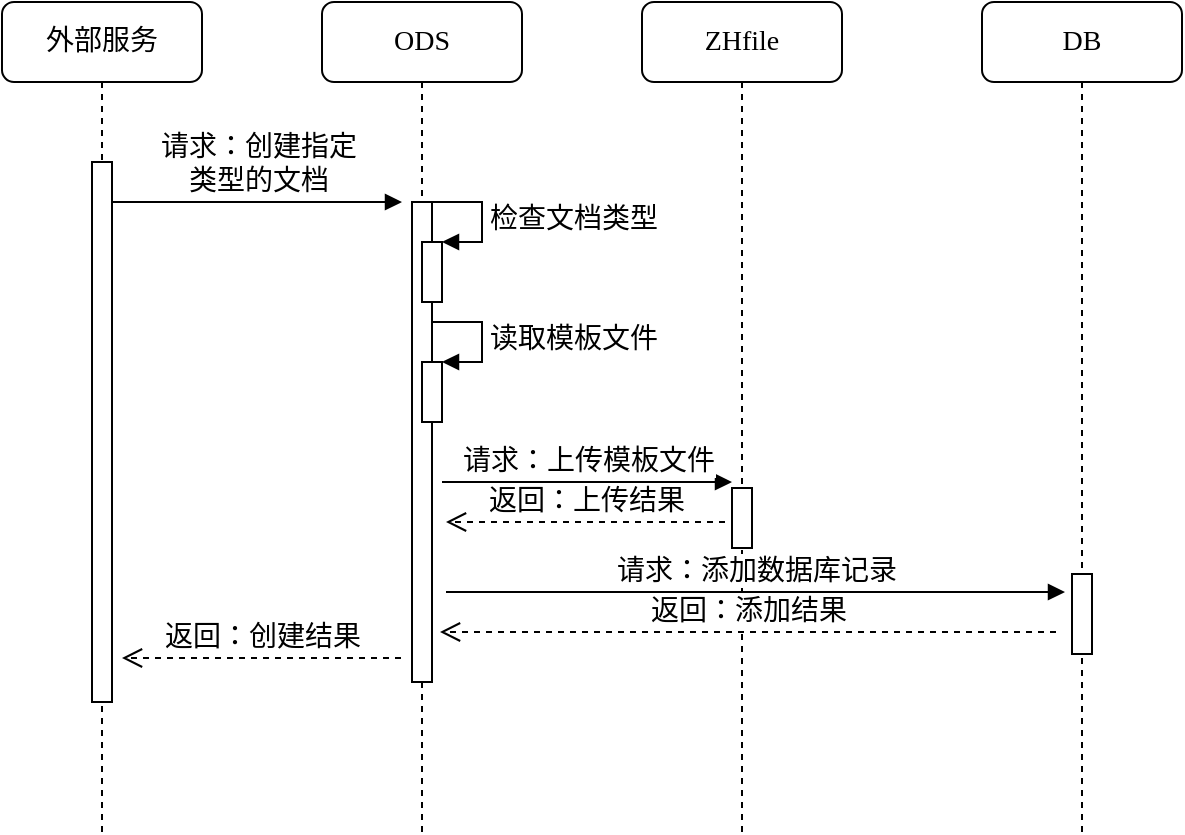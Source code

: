 <mxfile version="13.4.0" type="github" pages="3">
  <diagram name="新建文档" id="13e1069c-82ec-6db2-03f1-153e76fe0fe0">
    <mxGraphModel dx="1035" dy="594" grid="0" gridSize="10" guides="1" tooltips="1" connect="1" arrows="1" fold="1" page="1" pageScale="1" pageWidth="1100" pageHeight="850" background="#ffffff" math="0" shadow="0">
      <root>
        <mxCell id="0" />
        <mxCell id="1" parent="0" />
        <mxCell id="7baba1c4bc27f4b0-3" value="ZHfile" style="shape=umlLifeline;perimeter=lifelinePerimeter;whiteSpace=wrap;html=1;container=1;collapsible=0;recursiveResize=0;outlineConnect=0;rounded=1;shadow=0;comic=0;labelBackgroundColor=none;strokeWidth=1;fontFamily=Verdana;fontSize=14;align=center;" parent="1" vertex="1">
          <mxGeometry x="420" y="70" width="100" height="415" as="geometry" />
        </mxCell>
        <mxCell id="g4T6d2iYPboIvBaNh60P-17" value="" style="html=1;points=[];perimeter=orthogonalPerimeter;fontSize=14;" vertex="1" parent="7baba1c4bc27f4b0-3">
          <mxGeometry x="45" y="243" width="10" height="30" as="geometry" />
        </mxCell>
        <mxCell id="7baba1c4bc27f4b0-8" value="外部服务" style="shape=umlLifeline;perimeter=lifelinePerimeter;whiteSpace=wrap;html=1;container=1;collapsible=0;recursiveResize=0;outlineConnect=0;rounded=1;shadow=0;comic=0;labelBackgroundColor=none;strokeWidth=1;fontFamily=Verdana;fontSize=14;align=center;" parent="1" vertex="1">
          <mxGeometry x="100" y="70" width="100" height="415" as="geometry" />
        </mxCell>
        <mxCell id="ScZb6ETyKw-qmioLGa1e-3" value="DB" style="shape=umlLifeline;perimeter=lifelinePerimeter;whiteSpace=wrap;html=1;container=1;collapsible=0;recursiveResize=0;outlineConnect=0;rounded=1;shadow=0;comic=0;labelBackgroundColor=none;strokeWidth=1;fontFamily=Verdana;fontSize=14;align=center;" parent="1" vertex="1">
          <mxGeometry x="590" y="70" width="100" height="415" as="geometry" />
        </mxCell>
        <mxCell id="g4T6d2iYPboIvBaNh60P-19" value="" style="html=1;points=[];perimeter=orthogonalPerimeter;fontSize=14;" vertex="1" parent="ScZb6ETyKw-qmioLGa1e-3">
          <mxGeometry x="45" y="286" width="10" height="40" as="geometry" />
        </mxCell>
        <mxCell id="g4T6d2iYPboIvBaNh60P-6" value="ODS" style="shape=umlLifeline;perimeter=lifelinePerimeter;whiteSpace=wrap;html=1;container=1;collapsible=0;recursiveResize=0;outlineConnect=0;rounded=1;shadow=0;comic=0;labelBackgroundColor=none;strokeWidth=1;fontFamily=Verdana;fontSize=14;align=center;" vertex="1" parent="1">
          <mxGeometry x="260" y="70" width="100" height="415" as="geometry" />
        </mxCell>
        <mxCell id="g4T6d2iYPboIvBaNh60P-10" value="" style="html=1;points=[];perimeter=orthogonalPerimeter;fontSize=14;" vertex="1" parent="g4T6d2iYPboIvBaNh60P-6">
          <mxGeometry x="45" y="100" width="10" height="240" as="geometry" />
        </mxCell>
        <mxCell id="g4T6d2iYPboIvBaNh60P-7" value="" style="html=1;points=[];perimeter=orthogonalPerimeter;fontSize=14;" vertex="1" parent="1">
          <mxGeometry x="145" y="150" width="10" height="270" as="geometry" />
        </mxCell>
        <mxCell id="g4T6d2iYPboIvBaNh60P-8" value="请求：创建指定&lt;br&gt;类型的文档" style="html=1;verticalAlign=bottom;endArrow=block;fontSize=14;" edge="1" parent="1">
          <mxGeometry width="80" relative="1" as="geometry">
            <mxPoint x="155" y="170" as="sourcePoint" />
            <mxPoint x="300" y="170" as="targetPoint" />
          </mxGeometry>
        </mxCell>
        <mxCell id="g4T6d2iYPboIvBaNh60P-12" value="" style="html=1;points=[];perimeter=orthogonalPerimeter;fontSize=14;" vertex="1" parent="1">
          <mxGeometry x="310" y="190" width="10" height="30" as="geometry" />
        </mxCell>
        <mxCell id="g4T6d2iYPboIvBaNh60P-13" value="检查文档类型" style="edgeStyle=orthogonalEdgeStyle;html=1;align=left;spacingLeft=2;endArrow=block;rounded=0;entryX=1;entryY=0;fontSize=14;" edge="1" target="g4T6d2iYPboIvBaNh60P-12" parent="1">
          <mxGeometry relative="1" as="geometry">
            <mxPoint x="315" y="170" as="sourcePoint" />
            <Array as="points">
              <mxPoint x="340" y="170" />
            </Array>
          </mxGeometry>
        </mxCell>
        <mxCell id="g4T6d2iYPboIvBaNh60P-14" value="" style="html=1;points=[];perimeter=orthogonalPerimeter;fontSize=14;" vertex="1" parent="1">
          <mxGeometry x="310" y="250" width="10" height="30" as="geometry" />
        </mxCell>
        <mxCell id="g4T6d2iYPboIvBaNh60P-15" value="读取模板文件" style="edgeStyle=orthogonalEdgeStyle;html=1;align=left;spacingLeft=2;endArrow=block;rounded=0;entryX=1;entryY=0;fontSize=14;" edge="1" parent="1" target="g4T6d2iYPboIvBaNh60P-14">
          <mxGeometry relative="1" as="geometry">
            <mxPoint x="315" y="230" as="sourcePoint" />
            <Array as="points">
              <mxPoint x="340" y="230" />
            </Array>
          </mxGeometry>
        </mxCell>
        <mxCell id="g4T6d2iYPboIvBaNh60P-16" value="请求：上传模板文件" style="html=1;verticalAlign=bottom;endArrow=block;fontSize=14;" edge="1" parent="1">
          <mxGeometry width="80" relative="1" as="geometry">
            <mxPoint x="320" y="310" as="sourcePoint" />
            <mxPoint x="465" y="310" as="targetPoint" />
          </mxGeometry>
        </mxCell>
        <mxCell id="g4T6d2iYPboIvBaNh60P-18" value="返回：上传结果" style="html=1;verticalAlign=bottom;endArrow=open;dashed=1;endSize=8;fontSize=14;" edge="1" parent="1">
          <mxGeometry relative="1" as="geometry">
            <mxPoint x="461.5" y="330" as="sourcePoint" />
            <mxPoint x="322" y="330" as="targetPoint" />
          </mxGeometry>
        </mxCell>
        <mxCell id="g4T6d2iYPboIvBaNh60P-20" value="请求：添加数据库记录" style="html=1;verticalAlign=bottom;endArrow=block;fontSize=14;" edge="1" parent="1">
          <mxGeometry width="80" relative="1" as="geometry">
            <mxPoint x="322" y="365" as="sourcePoint" />
            <mxPoint x="631.5" y="365" as="targetPoint" />
          </mxGeometry>
        </mxCell>
        <mxCell id="g4T6d2iYPboIvBaNh60P-21" value="返回：添加结果" style="html=1;verticalAlign=bottom;endArrow=open;dashed=1;endSize=8;fontSize=14;" edge="1" parent="1">
          <mxGeometry relative="1" as="geometry">
            <mxPoint x="627" y="385" as="sourcePoint" />
            <mxPoint x="319" y="385" as="targetPoint" />
          </mxGeometry>
        </mxCell>
        <mxCell id="g4T6d2iYPboIvBaNh60P-22" value="返回：创建结果" style="html=1;verticalAlign=bottom;endArrow=open;dashed=1;endSize=8;fontSize=14;" edge="1" parent="1">
          <mxGeometry relative="1" as="geometry">
            <mxPoint x="299.5" y="398" as="sourcePoint" />
            <mxPoint x="160" y="398" as="targetPoint" />
          </mxGeometry>
        </mxCell>
      </root>
    </mxGraphModel>
  </diagram>
  <diagram id="bXOc3aZIyaEYclylDKD1" name="文档预览">
    <mxGraphModel dx="1035" dy="594" grid="0" gridSize="10" guides="1" tooltips="1" connect="1" arrows="1" fold="1" page="1" pageScale="1" pageWidth="827" pageHeight="1169" math="0" shadow="0">
      <root>
        <mxCell id="-NKXj8FeHIiiTP4PEo81-0" />
        <mxCell id="-NKXj8FeHIiiTP4PEo81-1" parent="-NKXj8FeHIiiTP4PEo81-0" />
        <mxCell id="FFshxRW6AexErY_D67NR-0" value="ZHfile" style="shape=umlLifeline;perimeter=lifelinePerimeter;whiteSpace=wrap;html=1;container=1;collapsible=0;recursiveResize=0;outlineConnect=0;rounded=1;shadow=0;comic=0;labelBackgroundColor=none;strokeWidth=1;fontFamily=Verdana;fontSize=14;align=center;" vertex="1" parent="-NKXj8FeHIiiTP4PEo81-1">
          <mxGeometry x="474" y="70" width="100" height="311" as="geometry" />
        </mxCell>
        <mxCell id="FFshxRW6AexErY_D67NR-2" value="外部服务" style="shape=umlLifeline;perimeter=lifelinePerimeter;whiteSpace=wrap;html=1;container=1;collapsible=0;recursiveResize=0;outlineConnect=0;rounded=1;shadow=0;comic=0;labelBackgroundColor=none;strokeWidth=1;fontFamily=Verdana;fontSize=14;align=center;" vertex="1" parent="-NKXj8FeHIiiTP4PEo81-1">
          <mxGeometry x="100" y="70" width="100" height="337" as="geometry" />
        </mxCell>
        <mxCell id="FFshxRW6AexErY_D67NR-3" value="DB" style="shape=umlLifeline;perimeter=lifelinePerimeter;whiteSpace=wrap;html=1;container=1;collapsible=0;recursiveResize=0;outlineConnect=0;rounded=1;shadow=0;comic=0;labelBackgroundColor=none;strokeWidth=1;fontFamily=Verdana;fontSize=14;align=center;" vertex="1" parent="-NKXj8FeHIiiTP4PEo81-1">
          <mxGeometry x="590" y="70" width="100" height="318" as="geometry" />
        </mxCell>
        <mxCell id="FFshxRW6AexErY_D67NR-5" value="ODS" style="shape=umlLifeline;perimeter=lifelinePerimeter;whiteSpace=wrap;html=1;container=1;collapsible=0;recursiveResize=0;outlineConnect=0;rounded=1;shadow=0;comic=0;labelBackgroundColor=none;strokeWidth=1;fontFamily=Verdana;fontSize=14;align=center;" vertex="1" parent="-NKXj8FeHIiiTP4PEo81-1">
          <mxGeometry x="260" y="70" width="100" height="338" as="geometry" />
        </mxCell>
        <mxCell id="FFshxRW6AexErY_D67NR-6" value="" style="html=1;points=[];perimeter=orthogonalPerimeter;fontSize=14;" vertex="1" parent="FFshxRW6AexErY_D67NR-5">
          <mxGeometry x="45" y="100" width="10" height="56" as="geometry" />
        </mxCell>
        <mxCell id="kAEc5y3yNMpdUWTERr90-6" value="" style="html=1;points=[];perimeter=orthogonalPerimeter;fontSize=14;" vertex="1" parent="FFshxRW6AexErY_D67NR-5">
          <mxGeometry x="45" y="279" width="10" height="47" as="geometry" />
        </mxCell>
        <mxCell id="jFpV7d8zoKhzzalT4Hkj-0" value="" style="html=1;points=[];perimeter=orthogonalPerimeter;fontSize=14;" vertex="1" parent="FFshxRW6AexErY_D67NR-5">
          <mxGeometry x="48" y="182" width="10" height="56" as="geometry" />
        </mxCell>
        <mxCell id="jFpV7d8zoKhzzalT4Hkj-1" value="" style="html=1;points=[];perimeter=orthogonalPerimeter;fontSize=14;" vertex="1" parent="FFshxRW6AexErY_D67NR-5">
          <mxGeometry x="53" y="202" width="10" height="21" as="geometry" />
        </mxCell>
        <mxCell id="jFpV7d8zoKhzzalT4Hkj-2" value="配置文档编辑器参数&lt;br&gt;生成URL" style="edgeStyle=orthogonalEdgeStyle;html=1;align=left;spacingLeft=2;endArrow=block;rounded=0;entryX=1;entryY=0;fontSize=14;" edge="1" parent="FFshxRW6AexErY_D67NR-5" target="jFpV7d8zoKhzzalT4Hkj-1">
          <mxGeometry relative="1" as="geometry">
            <mxPoint x="58" y="182" as="sourcePoint" />
            <Array as="points">
              <mxPoint x="83" y="182" />
            </Array>
          </mxGeometry>
        </mxCell>
        <mxCell id="FFshxRW6AexErY_D67NR-7" value="" style="html=1;points=[];perimeter=orthogonalPerimeter;fontSize=14;" vertex="1" parent="-NKXj8FeHIiiTP4PEo81-1">
          <mxGeometry x="145" y="150" width="10" height="244" as="geometry" />
        </mxCell>
        <mxCell id="FFshxRW6AexErY_D67NR-8" value="请求：检查指定&lt;br&gt;文档是否可以预览" style="html=1;verticalAlign=bottom;endArrow=block;fontSize=14;" edge="1" parent="-NKXj8FeHIiiTP4PEo81-1">
          <mxGeometry width="80" relative="1" as="geometry">
            <mxPoint x="155" y="170" as="sourcePoint" />
            <mxPoint x="300" y="170" as="targetPoint" />
          </mxGeometry>
        </mxCell>
        <mxCell id="FFshxRW6AexErY_D67NR-9" value="" style="html=1;points=[];perimeter=orthogonalPerimeter;fontSize=14;" vertex="1" parent="-NKXj8FeHIiiTP4PEo81-1">
          <mxGeometry x="310" y="190" width="10" height="21" as="geometry" />
        </mxCell>
        <mxCell id="FFshxRW6AexErY_D67NR-10" value="检查文档&lt;br&gt;是否可以预览" style="edgeStyle=orthogonalEdgeStyle;html=1;align=left;spacingLeft=2;endArrow=block;rounded=0;entryX=1;entryY=0;fontSize=14;" edge="1" parent="-NKXj8FeHIiiTP4PEo81-1" target="FFshxRW6AexErY_D67NR-9">
          <mxGeometry relative="1" as="geometry">
            <mxPoint x="315" y="170" as="sourcePoint" />
            <Array as="points">
              <mxPoint x="340" y="170" />
            </Array>
          </mxGeometry>
        </mxCell>
        <mxCell id="FFshxRW6AexErY_D67NR-11" value="" style="html=1;points=[];perimeter=orthogonalPerimeter;fontSize=14;" vertex="1" parent="-NKXj8FeHIiiTP4PEo81-1">
          <mxGeometry x="310" y="364" width="10" height="16" as="geometry" />
        </mxCell>
        <mxCell id="FFshxRW6AexErY_D67NR-12" value="检查参数合法性" style="edgeStyle=orthogonalEdgeStyle;html=1;align=left;spacingLeft=2;endArrow=block;rounded=0;entryX=1;entryY=0;fontSize=14;" edge="1" parent="-NKXj8FeHIiiTP4PEo81-1" target="FFshxRW6AexErY_D67NR-11">
          <mxGeometry relative="1" as="geometry">
            <mxPoint x="315" y="352" as="sourcePoint" />
            <Array as="points">
              <mxPoint x="340" y="352" />
            </Array>
          </mxGeometry>
        </mxCell>
        <mxCell id="FFshxRW6AexErY_D67NR-17" value="返回：文档预览地址" style="html=1;verticalAlign=bottom;endArrow=open;dashed=1;endSize=8;fontSize=14;" edge="1" parent="-NKXj8FeHIiiTP4PEo81-1">
          <mxGeometry relative="1" as="geometry">
            <mxPoint x="302.5" y="300" as="sourcePoint" />
            <mxPoint x="163" y="300" as="targetPoint" />
          </mxGeometry>
        </mxCell>
        <mxCell id="FFshxRW6AexErY_D67NR-18" value="返回：检查结果" style="html=1;verticalAlign=bottom;endArrow=open;dashed=1;endSize=8;fontSize=14;" edge="1" parent="-NKXj8FeHIiiTP4PEo81-1">
          <mxGeometry relative="1" as="geometry">
            <mxPoint x="299.5" y="217" as="sourcePoint" />
            <mxPoint x="160" y="217" as="targetPoint" />
          </mxGeometry>
        </mxCell>
        <mxCell id="kAEc5y3yNMpdUWTERr90-3" value="请求：预览指定文档" style="html=1;verticalAlign=bottom;endArrow=block;fontSize=14;" edge="1" parent="-NKXj8FeHIiiTP4PEo81-1">
          <mxGeometry width="80" relative="1" as="geometry">
            <mxPoint x="159" y="265" as="sourcePoint" />
            <mxPoint x="304" y="265" as="targetPoint" />
          </mxGeometry>
        </mxCell>
        <mxCell id="kAEc5y3yNMpdUWTERr90-5" value="访问文档预览页面" style="html=1;verticalAlign=bottom;endArrow=block;fontSize=14;" edge="1" parent="-NKXj8FeHIiiTP4PEo81-1">
          <mxGeometry width="80" relative="1" as="geometry">
            <mxPoint x="159" y="355" as="sourcePoint" />
            <mxPoint x="304" y="355" as="targetPoint" />
          </mxGeometry>
        </mxCell>
        <mxCell id="kAEc5y3yNMpdUWTERr90-7" value="返回：文档预览内容" style="html=1;verticalAlign=bottom;endArrow=open;dashed=1;endSize=8;fontSize=14;" edge="1" parent="-NKXj8FeHIiiTP4PEo81-1">
          <mxGeometry relative="1" as="geometry">
            <mxPoint x="305.5" y="390" as="sourcePoint" />
            <mxPoint x="157" y="390" as="targetPoint" />
          </mxGeometry>
        </mxCell>
      </root>
    </mxGraphModel>
  </diagram>
  <diagram id="Rp7hK_CDcfmWINH8AtH2" name="文档编辑">
    <mxGraphModel dx="1035" dy="594" grid="1" gridSize="10" guides="1" tooltips="1" connect="1" arrows="1" fold="1" page="1" pageScale="1" pageWidth="827" pageHeight="1169" math="0" shadow="0">
      <root>
        <mxCell id="UEGy6zOsXdSPRU7s7sRE-0" />
        <mxCell id="UEGy6zOsXdSPRU7s7sRE-1" parent="UEGy6zOsXdSPRU7s7sRE-0" />
        <mxCell id="NGS-09BJn5TKwVsRdB1O-0" value="ZHfile" style="shape=umlLifeline;perimeter=lifelinePerimeter;whiteSpace=wrap;html=1;container=1;collapsible=0;recursiveResize=0;outlineConnect=0;rounded=1;shadow=0;comic=0;labelBackgroundColor=none;strokeWidth=1;fontFamily=Verdana;fontSize=14;align=center;" vertex="1" parent="UEGy6zOsXdSPRU7s7sRE-1">
          <mxGeometry x="474" y="70" width="100" height="330" as="geometry" />
        </mxCell>
        <mxCell id="NGS-09BJn5TKwVsRdB1O-2" value="DB" style="shape=umlLifeline;perimeter=lifelinePerimeter;whiteSpace=wrap;html=1;container=1;collapsible=0;recursiveResize=0;outlineConnect=0;rounded=1;shadow=0;comic=0;labelBackgroundColor=none;strokeWidth=1;fontFamily=Verdana;fontSize=14;align=center;" vertex="1" parent="UEGy6zOsXdSPRU7s7sRE-1">
          <mxGeometry x="590" y="70" width="100" height="340" as="geometry" />
        </mxCell>
        <mxCell id="NGS-09BJn5TKwVsRdB1O-3" value="ODS&lt;br&gt;文档编辑器" style="shape=umlLifeline;perimeter=lifelinePerimeter;whiteSpace=wrap;html=1;container=1;collapsible=0;recursiveResize=0;outlineConnect=0;rounded=1;shadow=0;comic=0;labelBackgroundColor=none;strokeWidth=1;fontFamily=Verdana;fontSize=14;align=center;" vertex="1" parent="UEGy6zOsXdSPRU7s7sRE-1">
          <mxGeometry x="220" y="70" width="100" height="330" as="geometry" />
        </mxCell>
        <mxCell id="NGS-09BJn5TKwVsRdB1O-17" value="" style="html=1;points=[];perimeter=orthogonalPerimeter;fontSize=14;" vertex="1" parent="NGS-09BJn5TKwVsRdB1O-3">
          <mxGeometry x="45" y="95.5" width="10" height="44.5" as="geometry" />
        </mxCell>
        <mxCell id="t8xcIrU0sIx8-DJbX6kn-0" value="ODS" style="shape=umlLifeline;perimeter=lifelinePerimeter;whiteSpace=wrap;html=1;container=1;collapsible=0;recursiveResize=0;outlineConnect=0;rounded=1;shadow=0;comic=0;labelBackgroundColor=none;strokeWidth=1;fontFamily=Verdana;fontSize=14;align=center;" vertex="1" parent="UEGy6zOsXdSPRU7s7sRE-1">
          <mxGeometry x="350" y="70" width="100" height="340" as="geometry" />
        </mxCell>
        <mxCell id="t8xcIrU0sIx8-DJbX6kn-1" value="" style="html=1;points=[];perimeter=orthogonalPerimeter;fontSize=14;" vertex="1" parent="t8xcIrU0sIx8-DJbX6kn-0">
          <mxGeometry x="45" y="95" width="10" height="175" as="geometry" />
        </mxCell>
      </root>
    </mxGraphModel>
  </diagram>
</mxfile>

